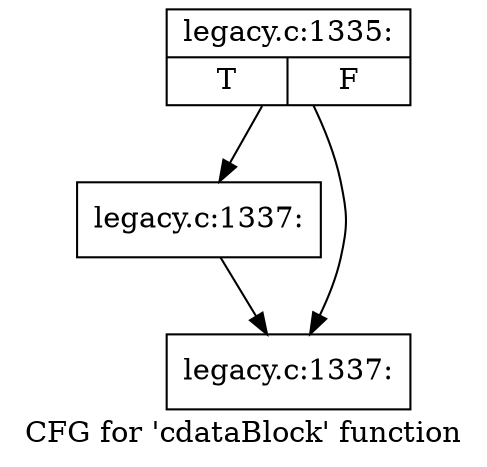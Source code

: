 digraph "CFG for 'cdataBlock' function" {
	label="CFG for 'cdataBlock' function";

	Node0x497aae0 [shape=record,label="{legacy.c:1335:|{<s0>T|<s1>F}}"];
	Node0x497aae0 -> Node0x497a9a0;
	Node0x497aae0 -> Node0x497a9f0;
	Node0x497a9a0 [shape=record,label="{legacy.c:1337:}"];
	Node0x497a9a0 -> Node0x497a9f0;
	Node0x497a9f0 [shape=record,label="{legacy.c:1337:}"];
}

